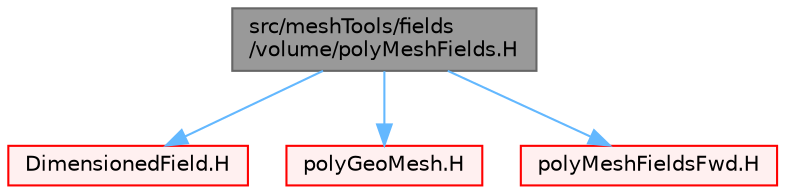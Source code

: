 digraph "src/meshTools/fields/volume/polyMeshFields.H"
{
 // LATEX_PDF_SIZE
  bgcolor="transparent";
  edge [fontname=Helvetica,fontsize=10,labelfontname=Helvetica,labelfontsize=10];
  node [fontname=Helvetica,fontsize=10,shape=box,height=0.2,width=0.4];
  Node1 [id="Node000001",label="src/meshTools/fields\l/volume/polyMeshFields.H",height=0.2,width=0.4,color="gray40", fillcolor="grey60", style="filled", fontcolor="black",tooltip="A polyMesh-based naming and storage for internal volume fields when a Foam::fvMesh is unavailable...."];
  Node1 -> Node2 [id="edge1_Node000001_Node000002",color="steelblue1",style="solid",tooltip=" "];
  Node2 [id="Node000002",label="DimensionedField.H",height=0.2,width=0.4,color="red", fillcolor="#FFF0F0", style="filled",URL="$DimensionedField_8H.html",tooltip=" "];
  Node1 -> Node210 [id="edge2_Node000001_Node000210",color="steelblue1",style="solid",tooltip=" "];
  Node210 [id="Node000210",label="polyGeoMesh.H",height=0.2,width=0.4,color="red", fillcolor="#FFF0F0", style="filled",URL="$polyGeoMesh_8H.html",tooltip=" "];
  Node1 -> Node304 [id="edge3_Node000001_Node000304",color="steelblue1",style="solid",tooltip=" "];
  Node304 [id="Node000304",label="polyMeshFieldsFwd.H",height=0.2,width=0.4,color="red", fillcolor="#FFF0F0", style="filled",URL="$polyMeshFieldsFwd_8H.html",tooltip=" "];
}
